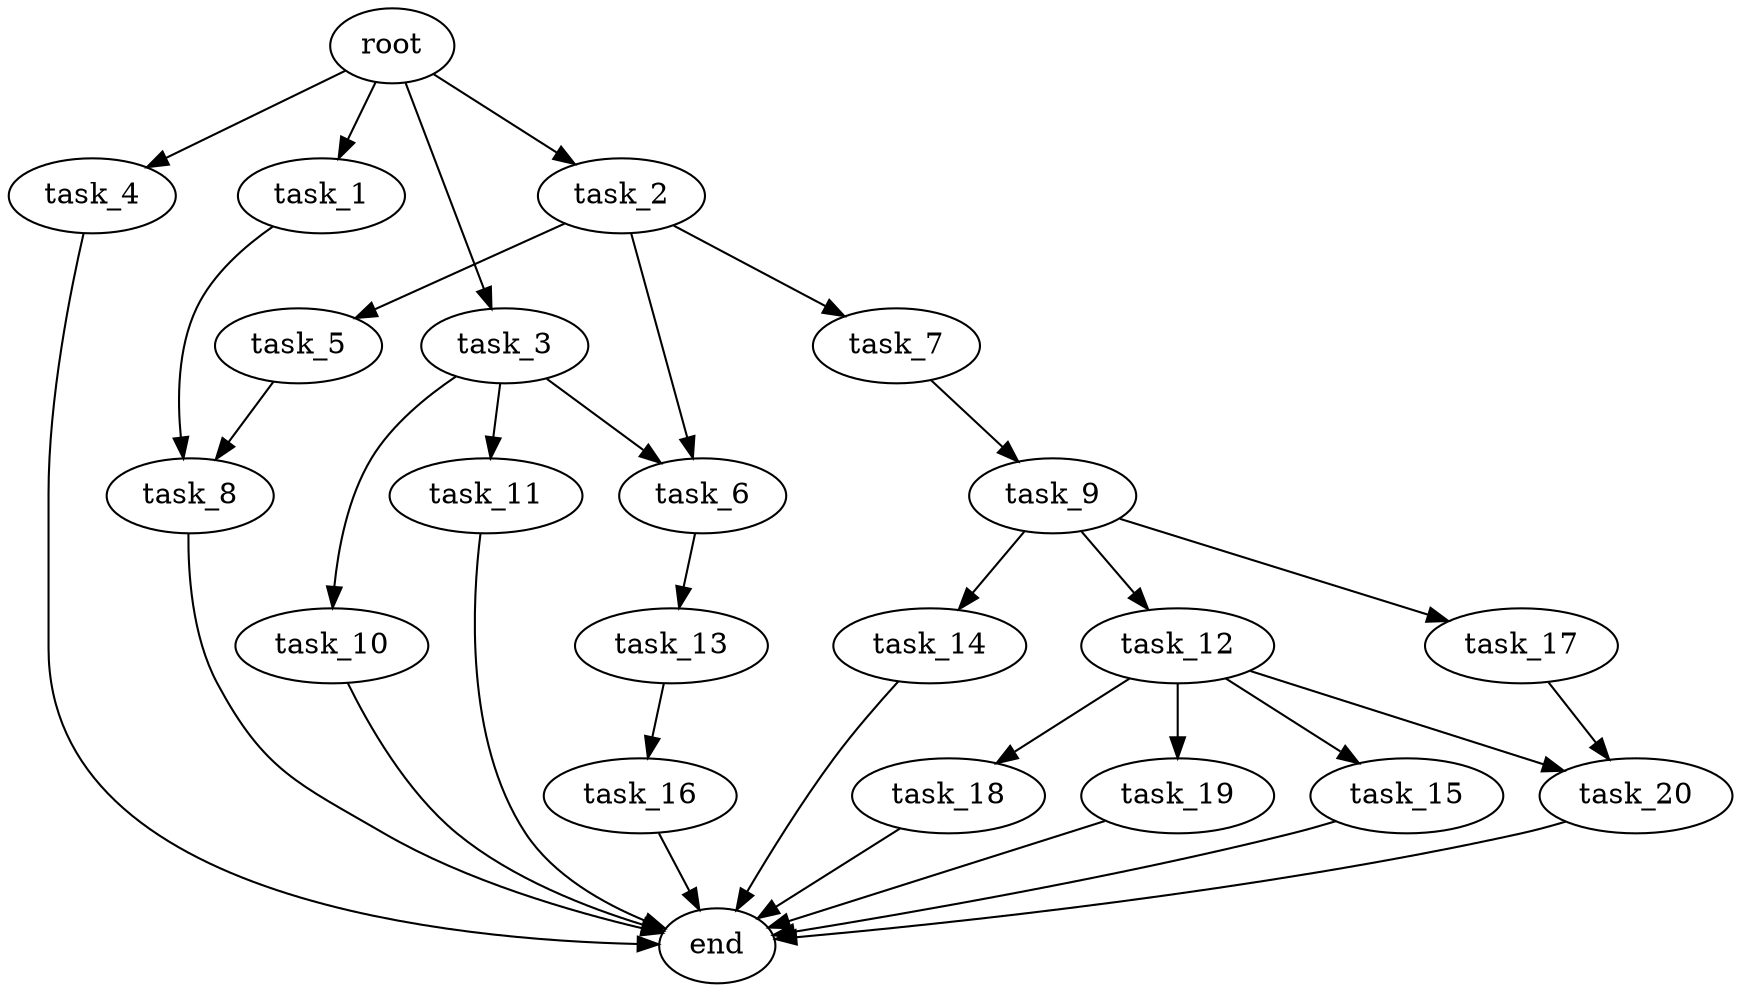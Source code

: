 digraph G {
  root [size="0.000000e+00"];
  task_1 [size="1.528339e+09"];
  task_2 [size="9.705401e+09"];
  task_3 [size="9.097444e+09"];
  task_4 [size="3.293518e+09"];
  task_5 [size="5.422795e+09"];
  task_6 [size="2.068366e+09"];
  task_7 [size="1.386627e+09"];
  task_8 [size="5.413997e+09"];
  task_9 [size="8.001250e+09"];
  task_10 [size="8.626014e+09"];
  task_11 [size="3.090675e+09"];
  task_12 [size="7.051659e+09"];
  task_13 [size="5.238531e+09"];
  task_14 [size="1.353390e+09"];
  task_15 [size="9.956862e+09"];
  task_16 [size="9.757793e+09"];
  task_17 [size="1.452379e+09"];
  task_18 [size="9.330366e+09"];
  task_19 [size="9.171204e+09"];
  task_20 [size="3.175645e+09"];
  end [size="0.000000e+00"];

  root -> task_1 [size="1.000000e-12"];
  root -> task_2 [size="1.000000e-12"];
  root -> task_3 [size="1.000000e-12"];
  root -> task_4 [size="1.000000e-12"];
  task_1 -> task_8 [size="2.706998e+08"];
  task_2 -> task_5 [size="5.422795e+08"];
  task_2 -> task_6 [size="1.034183e+08"];
  task_2 -> task_7 [size="1.386627e+08"];
  task_3 -> task_6 [size="1.034183e+08"];
  task_3 -> task_10 [size="8.626014e+08"];
  task_3 -> task_11 [size="3.090675e+08"];
  task_4 -> end [size="1.000000e-12"];
  task_5 -> task_8 [size="2.706998e+08"];
  task_6 -> task_13 [size="5.238531e+08"];
  task_7 -> task_9 [size="8.001250e+08"];
  task_8 -> end [size="1.000000e-12"];
  task_9 -> task_12 [size="7.051659e+08"];
  task_9 -> task_14 [size="1.353390e+08"];
  task_9 -> task_17 [size="1.452379e+08"];
  task_10 -> end [size="1.000000e-12"];
  task_11 -> end [size="1.000000e-12"];
  task_12 -> task_15 [size="9.956862e+08"];
  task_12 -> task_18 [size="9.330366e+08"];
  task_12 -> task_19 [size="9.171204e+08"];
  task_12 -> task_20 [size="1.587822e+08"];
  task_13 -> task_16 [size="9.757793e+08"];
  task_14 -> end [size="1.000000e-12"];
  task_15 -> end [size="1.000000e-12"];
  task_16 -> end [size="1.000000e-12"];
  task_17 -> task_20 [size="1.587822e+08"];
  task_18 -> end [size="1.000000e-12"];
  task_19 -> end [size="1.000000e-12"];
  task_20 -> end [size="1.000000e-12"];
}
